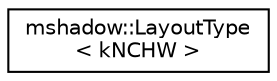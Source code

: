 digraph "Graphical Class Hierarchy"
{
 // LATEX_PDF_SIZE
  edge [fontname="Helvetica",fontsize="10",labelfontname="Helvetica",labelfontsize="10"];
  node [fontname="Helvetica",fontsize="10",shape=record];
  rankdir="LR";
  Node0 [label="mshadow::LayoutType\l\< kNCHW \>",height=0.2,width=0.4,color="black", fillcolor="white", style="filled",URL="$structmshadow_1_1LayoutType_3_01kNCHW_01_4.html",tooltip=" "];
}
